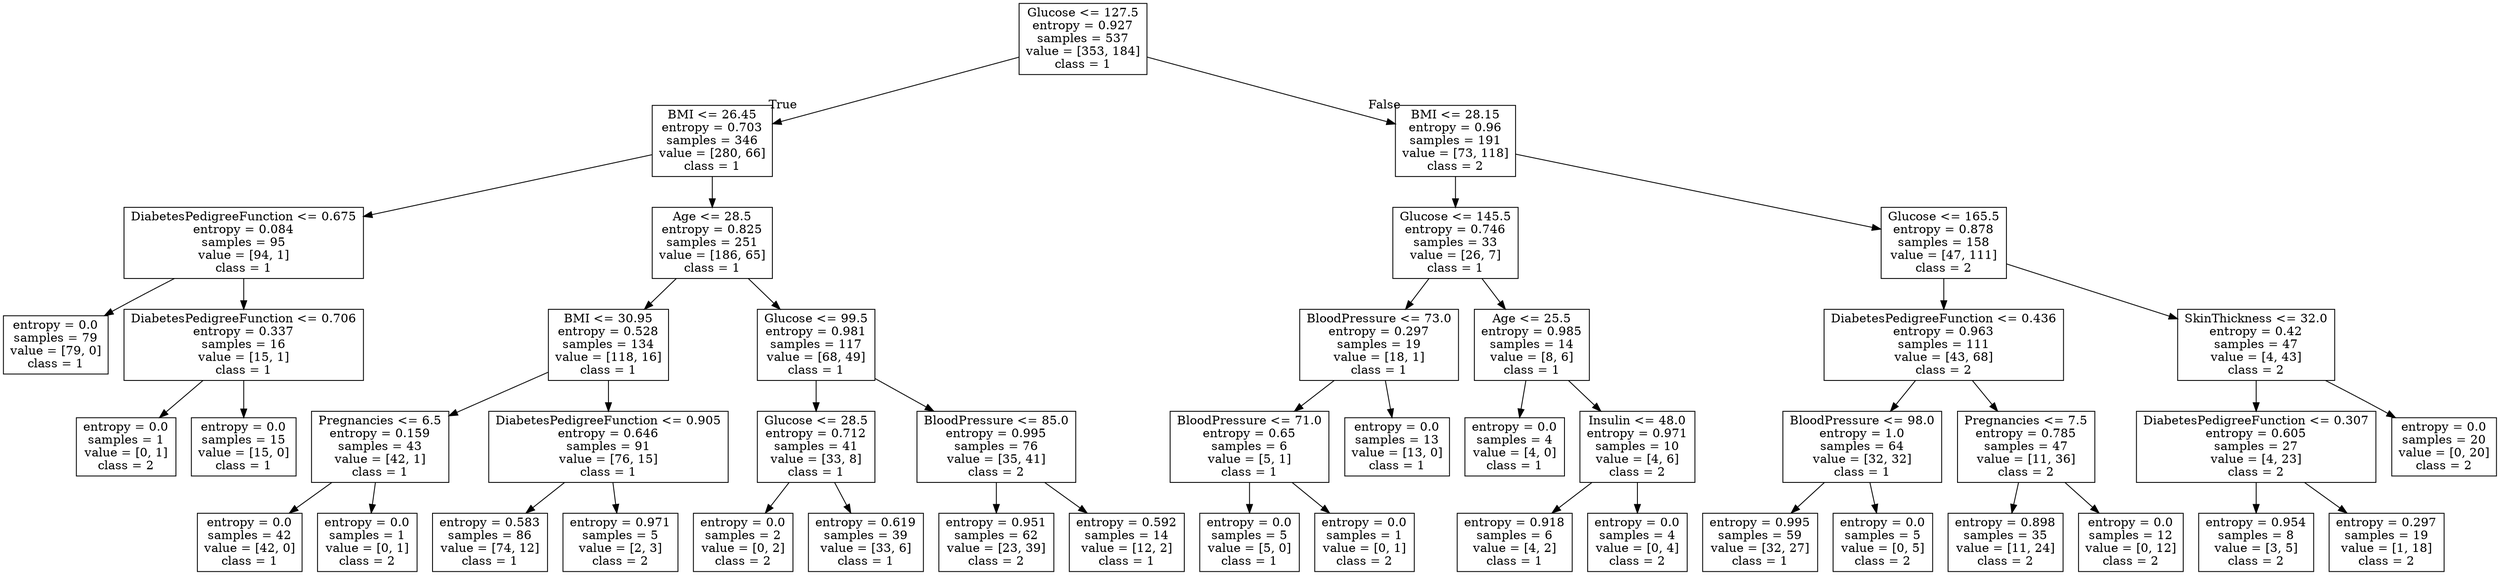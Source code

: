 digraph Tree {
node [shape=box] ;
0 [label="Glucose <= 127.5\nentropy = 0.927\nsamples = 537\nvalue = [353, 184]\nclass = 1"] ;
1 [label="BMI <= 26.45\nentropy = 0.703\nsamples = 346\nvalue = [280, 66]\nclass = 1"] ;
0 -> 1 [labeldistance=2.5, labelangle=45, headlabel="True"] ;
2 [label="DiabetesPedigreeFunction <= 0.675\nentropy = 0.084\nsamples = 95\nvalue = [94, 1]\nclass = 1"] ;
1 -> 2 ;
3 [label="entropy = 0.0\nsamples = 79\nvalue = [79, 0]\nclass = 1"] ;
2 -> 3 ;
4 [label="DiabetesPedigreeFunction <= 0.706\nentropy = 0.337\nsamples = 16\nvalue = [15, 1]\nclass = 1"] ;
2 -> 4 ;
5 [label="entropy = 0.0\nsamples = 1\nvalue = [0, 1]\nclass = 2"] ;
4 -> 5 ;
6 [label="entropy = 0.0\nsamples = 15\nvalue = [15, 0]\nclass = 1"] ;
4 -> 6 ;
7 [label="Age <= 28.5\nentropy = 0.825\nsamples = 251\nvalue = [186, 65]\nclass = 1"] ;
1 -> 7 ;
8 [label="BMI <= 30.95\nentropy = 0.528\nsamples = 134\nvalue = [118, 16]\nclass = 1"] ;
7 -> 8 ;
9 [label="Pregnancies <= 6.5\nentropy = 0.159\nsamples = 43\nvalue = [42, 1]\nclass = 1"] ;
8 -> 9 ;
10 [label="entropy = 0.0\nsamples = 42\nvalue = [42, 0]\nclass = 1"] ;
9 -> 10 ;
11 [label="entropy = 0.0\nsamples = 1\nvalue = [0, 1]\nclass = 2"] ;
9 -> 11 ;
12 [label="DiabetesPedigreeFunction <= 0.905\nentropy = 0.646\nsamples = 91\nvalue = [76, 15]\nclass = 1"] ;
8 -> 12 ;
13 [label="entropy = 0.583\nsamples = 86\nvalue = [74, 12]\nclass = 1"] ;
12 -> 13 ;
14 [label="entropy = 0.971\nsamples = 5\nvalue = [2, 3]\nclass = 2"] ;
12 -> 14 ;
15 [label="Glucose <= 99.5\nentropy = 0.981\nsamples = 117\nvalue = [68, 49]\nclass = 1"] ;
7 -> 15 ;
16 [label="Glucose <= 28.5\nentropy = 0.712\nsamples = 41\nvalue = [33, 8]\nclass = 1"] ;
15 -> 16 ;
17 [label="entropy = 0.0\nsamples = 2\nvalue = [0, 2]\nclass = 2"] ;
16 -> 17 ;
18 [label="entropy = 0.619\nsamples = 39\nvalue = [33, 6]\nclass = 1"] ;
16 -> 18 ;
19 [label="BloodPressure <= 85.0\nentropy = 0.995\nsamples = 76\nvalue = [35, 41]\nclass = 2"] ;
15 -> 19 ;
20 [label="entropy = 0.951\nsamples = 62\nvalue = [23, 39]\nclass = 2"] ;
19 -> 20 ;
21 [label="entropy = 0.592\nsamples = 14\nvalue = [12, 2]\nclass = 1"] ;
19 -> 21 ;
22 [label="BMI <= 28.15\nentropy = 0.96\nsamples = 191\nvalue = [73, 118]\nclass = 2"] ;
0 -> 22 [labeldistance=2.5, labelangle=-45, headlabel="False"] ;
23 [label="Glucose <= 145.5\nentropy = 0.746\nsamples = 33\nvalue = [26, 7]\nclass = 1"] ;
22 -> 23 ;
24 [label="BloodPressure <= 73.0\nentropy = 0.297\nsamples = 19\nvalue = [18, 1]\nclass = 1"] ;
23 -> 24 ;
25 [label="BloodPressure <= 71.0\nentropy = 0.65\nsamples = 6\nvalue = [5, 1]\nclass = 1"] ;
24 -> 25 ;
26 [label="entropy = 0.0\nsamples = 5\nvalue = [5, 0]\nclass = 1"] ;
25 -> 26 ;
27 [label="entropy = 0.0\nsamples = 1\nvalue = [0, 1]\nclass = 2"] ;
25 -> 27 ;
28 [label="entropy = 0.0\nsamples = 13\nvalue = [13, 0]\nclass = 1"] ;
24 -> 28 ;
29 [label="Age <= 25.5\nentropy = 0.985\nsamples = 14\nvalue = [8, 6]\nclass = 1"] ;
23 -> 29 ;
30 [label="entropy = 0.0\nsamples = 4\nvalue = [4, 0]\nclass = 1"] ;
29 -> 30 ;
31 [label="Insulin <= 48.0\nentropy = 0.971\nsamples = 10\nvalue = [4, 6]\nclass = 2"] ;
29 -> 31 ;
32 [label="entropy = 0.918\nsamples = 6\nvalue = [4, 2]\nclass = 1"] ;
31 -> 32 ;
33 [label="entropy = 0.0\nsamples = 4\nvalue = [0, 4]\nclass = 2"] ;
31 -> 33 ;
34 [label="Glucose <= 165.5\nentropy = 0.878\nsamples = 158\nvalue = [47, 111]\nclass = 2"] ;
22 -> 34 ;
35 [label="DiabetesPedigreeFunction <= 0.436\nentropy = 0.963\nsamples = 111\nvalue = [43, 68]\nclass = 2"] ;
34 -> 35 ;
36 [label="BloodPressure <= 98.0\nentropy = 1.0\nsamples = 64\nvalue = [32, 32]\nclass = 1"] ;
35 -> 36 ;
37 [label="entropy = 0.995\nsamples = 59\nvalue = [32, 27]\nclass = 1"] ;
36 -> 37 ;
38 [label="entropy = 0.0\nsamples = 5\nvalue = [0, 5]\nclass = 2"] ;
36 -> 38 ;
39 [label="Pregnancies <= 7.5\nentropy = 0.785\nsamples = 47\nvalue = [11, 36]\nclass = 2"] ;
35 -> 39 ;
40 [label="entropy = 0.898\nsamples = 35\nvalue = [11, 24]\nclass = 2"] ;
39 -> 40 ;
41 [label="entropy = 0.0\nsamples = 12\nvalue = [0, 12]\nclass = 2"] ;
39 -> 41 ;
42 [label="SkinThickness <= 32.0\nentropy = 0.42\nsamples = 47\nvalue = [4, 43]\nclass = 2"] ;
34 -> 42 ;
43 [label="DiabetesPedigreeFunction <= 0.307\nentropy = 0.605\nsamples = 27\nvalue = [4, 23]\nclass = 2"] ;
42 -> 43 ;
44 [label="entropy = 0.954\nsamples = 8\nvalue = [3, 5]\nclass = 2"] ;
43 -> 44 ;
45 [label="entropy = 0.297\nsamples = 19\nvalue = [1, 18]\nclass = 2"] ;
43 -> 45 ;
46 [label="entropy = 0.0\nsamples = 20\nvalue = [0, 20]\nclass = 2"] ;
42 -> 46 ;
}